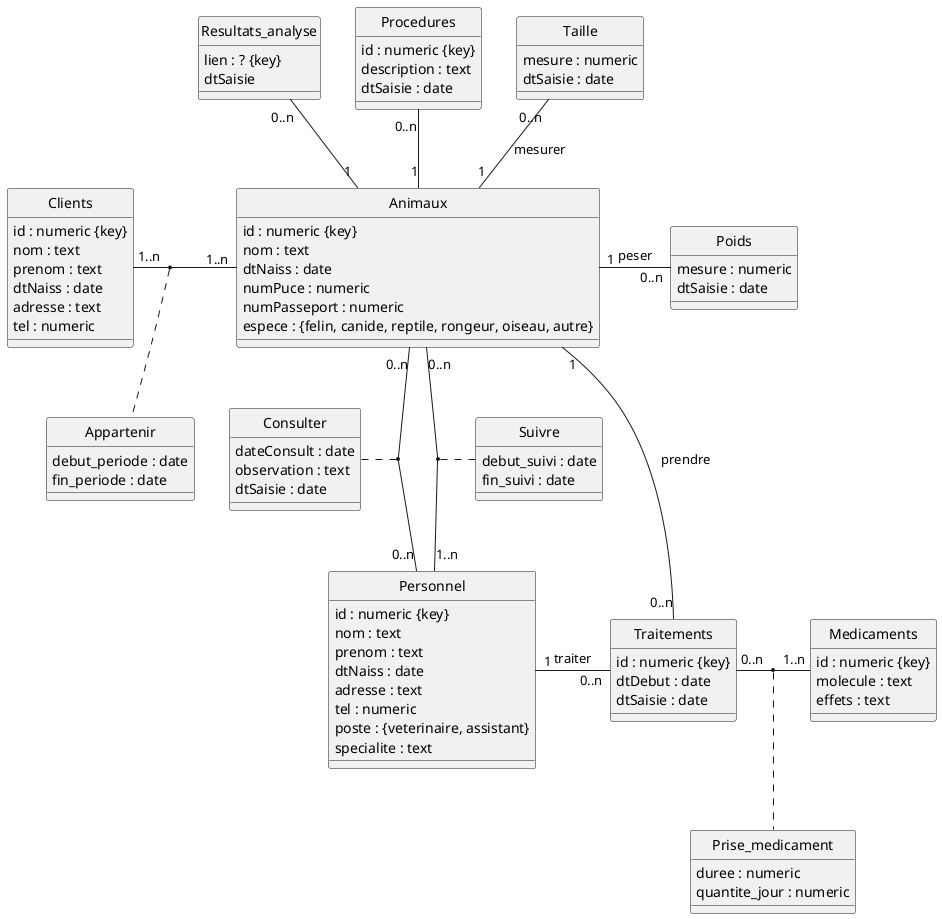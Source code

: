 @startuml
hide circle

class Animaux {
  id : numeric {key}
  nom : text
  dtNaiss : date
  numPuce : numeric
  numPasseport : numeric
  espece : {felin, canide, reptile, rongeur, oiseau, autre}
}

class Clients {
  id : numeric {key}
  nom : text
  prenom : text
  dtNaiss : date
  adresse : text
  tel : numeric
}

class Personnel {
  id : numeric {key}
  nom : text
  prenom : text
  dtNaiss : date
  adresse : text
  tel : numeric
  poste : {veterinaire, assistant}
  specialite : text
}

class Medicaments {
  id : numeric {key}
  molecule : text
  effets : text
}

class Traitements {
  id : numeric {key}
  dtDebut : date
  dtSaisie : date
}

class Resultats_analyse {
  lien : ? {key}
  dtSaisie
}

class Consulter {
  dateConsult : date
  observation : text
  dtSaisie : date
}

class Procedures {
  id : numeric {key}
  description : text
  dtSaisie : date
}

class Poids {
  mesure : numeric
  dtSaisie : date
}

class Taille {
  mesure : numeric
  dtSaisie : date
}

class Appartenir {
  debut_periode : date
  fin_periode : date
}

class Prise_medicament {
  duree : numeric
  quantite_jour : numeric
}

class Suivre {
  debut_suivi : date
  fin_suivi : date
}

Clients "1..n" - "1..n" Animaux
(Animaux, Clients) .. Appartenir
Animaux "0..n" - "0..n" Personnel
(Animaux, Personnel) . Consulter
Personnel "1" - "0..n" Traitements : traiter
Animaux "0..n" -- "1..n" Personnel
(Animaux, Personnel) . Suivre
Animaux "1" - "0..n" Poids : peser
Taille "0..n" -- "1" Animaux : mesurer
Traitements "0..n" - "1..n" Medicaments
(Medicaments, Traitements) .. Prise_medicament
Resultats_analyse "0..n" -- "1" Animaux
Procedures "0..n" -- "1" Animaux
Animaux "1" -- "0..n" Traitements : prendre

@enduml
